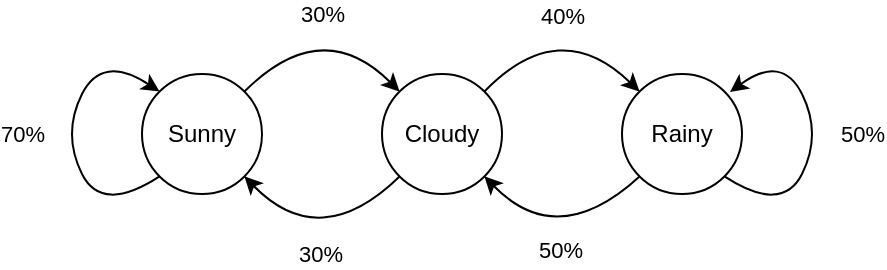 <mxfile version="14.0.5" type="device"><diagram id="vNj2g6-mbv1A-QQVLwIP" name="Page-1"><mxGraphModel dx="1427" dy="675" grid="1" gridSize="10" guides="1" tooltips="1" connect="1" arrows="1" fold="1" page="1" pageScale="1" pageWidth="850" pageHeight="1100" math="0" shadow="0"><root><mxCell id="0"/><mxCell id="1" parent="0"/><mxCell id="ps-mw_iEAaVssrLwhEa_-1" value="Sunny" style="ellipse;whiteSpace=wrap;html=1;" vertex="1" parent="1"><mxGeometry x="360" y="320" width="60" height="60" as="geometry"/></mxCell><mxCell id="ps-mw_iEAaVssrLwhEa_-2" value="Cloudy" style="ellipse;whiteSpace=wrap;html=1;" vertex="1" parent="1"><mxGeometry x="480" y="320" width="60" height="60" as="geometry"/></mxCell><mxCell id="ps-mw_iEAaVssrLwhEa_-3" value="Rainy" style="ellipse;whiteSpace=wrap;html=1;" vertex="1" parent="1"><mxGeometry x="600" y="320" width="60" height="60" as="geometry"/></mxCell><mxCell id="ps-mw_iEAaVssrLwhEa_-5" value="30%" style="endArrow=classic;html=1;entryX=0;entryY=0;entryDx=0;entryDy=0;exitX=1;exitY=0;exitDx=0;exitDy=0;curved=1;" edge="1" parent="1" source="ps-mw_iEAaVssrLwhEa_-1" target="ps-mw_iEAaVssrLwhEa_-2"><mxGeometry width="50" height="50" relative="1" as="geometry"><mxPoint x="380" y="370" as="sourcePoint"/><mxPoint x="430" y="320" as="targetPoint"/><Array as="points"><mxPoint x="450" y="290"/></Array></mxGeometry></mxCell><mxCell id="ps-mw_iEAaVssrLwhEa_-7" value="40%" style="endArrow=classic;html=1;entryX=0;entryY=0;entryDx=0;entryDy=0;exitX=1;exitY=0;exitDx=0;exitDy=0;curved=1;" edge="1" parent="1" source="ps-mw_iEAaVssrLwhEa_-2" target="ps-mw_iEAaVssrLwhEa_-3"><mxGeometry width="50" height="50" relative="1" as="geometry"><mxPoint x="530.003" y="328.787" as="sourcePoint"/><mxPoint x="607.577" y="328.787" as="targetPoint"/><Array as="points"><mxPoint x="568.79" y="290"/></Array></mxGeometry></mxCell><mxCell id="ps-mw_iEAaVssrLwhEa_-8" value="30%" style="endArrow=classic;html=1;entryX=1;entryY=1;entryDx=0;entryDy=0;exitX=0;exitY=1;exitDx=0;exitDy=0;curved=1;" edge="1" parent="1" source="ps-mw_iEAaVssrLwhEa_-2" target="ps-mw_iEAaVssrLwhEa_-1"><mxGeometry width="50" height="50" relative="1" as="geometry"><mxPoint x="487.577" y="369.397" as="sourcePoint"/><mxPoint x="410.003" y="369.397" as="targetPoint"/><Array as="points"><mxPoint x="449" y="410"/></Array></mxGeometry></mxCell><mxCell id="ps-mw_iEAaVssrLwhEa_-9" value="70%" style="endArrow=classic;html=1;entryX=0;entryY=0;entryDx=0;entryDy=0;exitX=0;exitY=1;exitDx=0;exitDy=0;curved=1;" edge="1" parent="1" source="ps-mw_iEAaVssrLwhEa_-1" target="ps-mw_iEAaVssrLwhEa_-1"><mxGeometry y="20" width="50" height="50" relative="1" as="geometry"><mxPoint x="498.787" y="381.213" as="sourcePoint"/><mxPoint x="421.213" y="381.213" as="targetPoint"/><Array as="points"><mxPoint x="340" y="390"/><mxPoint x="320" y="350"/><mxPoint x="340" y="310"/></Array><mxPoint x="-2" y="9" as="offset"/></mxGeometry></mxCell><mxCell id="ps-mw_iEAaVssrLwhEa_-11" value="50%" style="endArrow=classic;html=1;exitX=1;exitY=1;exitDx=0;exitDy=0;curved=1;" edge="1" parent="1" source="ps-mw_iEAaVssrLwhEa_-3"><mxGeometry x="0.014" y="-20" width="50" height="50" relative="1" as="geometry"><mxPoint x="654.397" y="371.213" as="sourcePoint"/><mxPoint x="654" y="329" as="targetPoint"/><Array as="points"><mxPoint x="680" y="390"/><mxPoint x="700" y="350"/><mxPoint x="680" y="310"/></Array><mxPoint x="2" y="9" as="offset"/></mxGeometry></mxCell><mxCell id="ps-mw_iEAaVssrLwhEa_-13" value="50%" style="endArrow=classic;html=1;entryX=1;entryY=1;entryDx=0;entryDy=0;exitX=0;exitY=1;exitDx=0;exitDy=0;curved=1;" edge="1" parent="1" source="ps-mw_iEAaVssrLwhEa_-3" target="ps-mw_iEAaVssrLwhEa_-2"><mxGeometry width="50" height="50" relative="1" as="geometry"><mxPoint x="607.577" y="370.003" as="sourcePoint"/><mxPoint x="530.003" y="370.003" as="targetPoint"/><Array as="points"><mxPoint x="567.79" y="408.79"/></Array></mxGeometry></mxCell></root></mxGraphModel></diagram></mxfile>